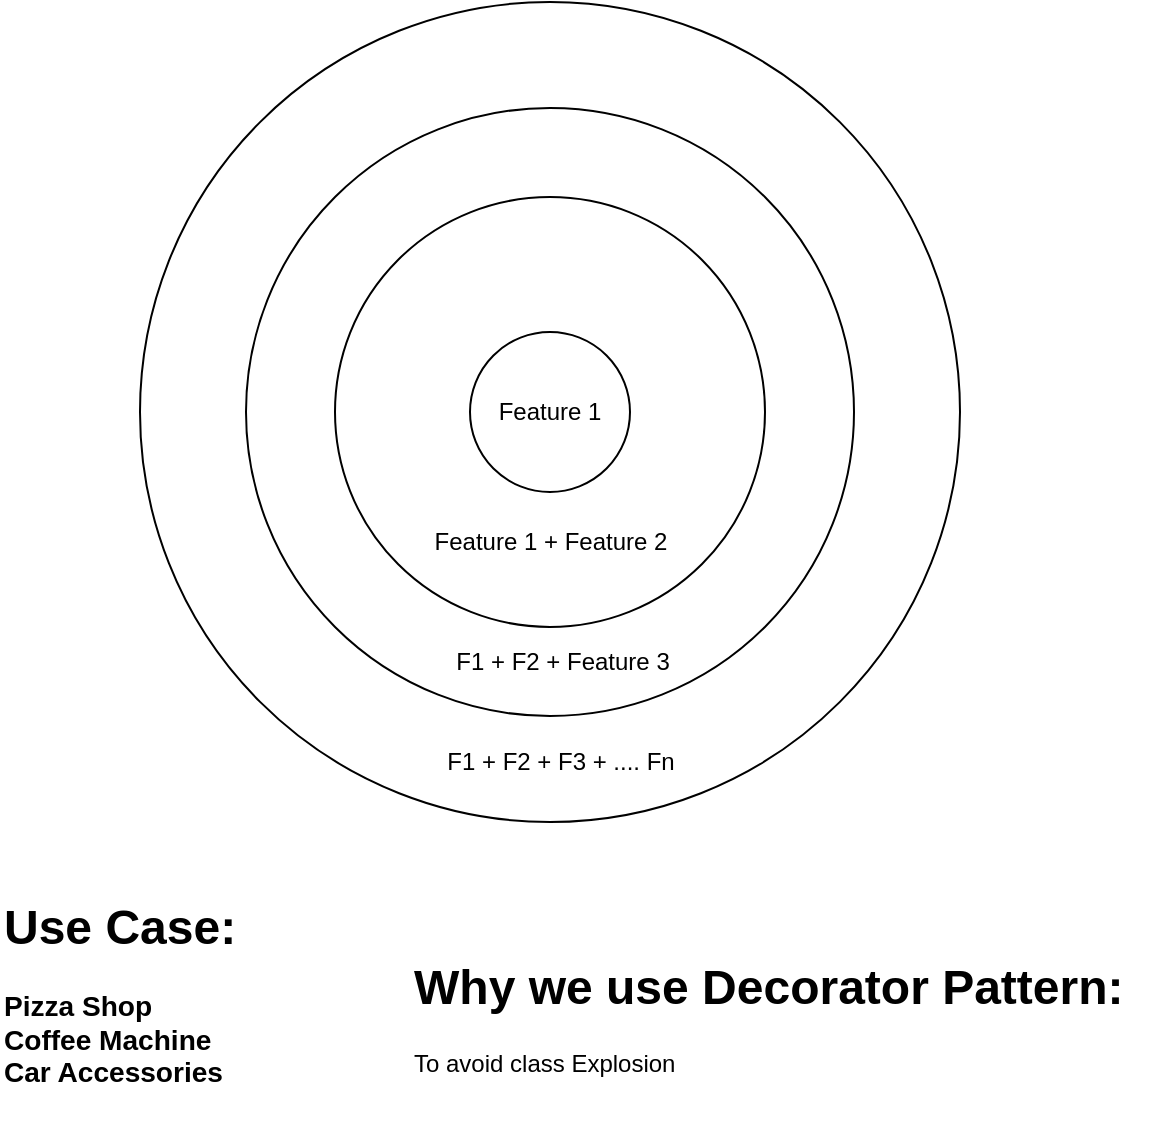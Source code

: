 <mxfile>
    <diagram id="9Eu-9f6B6GI42B0x7wP0" name="Page-1">
        <mxGraphModel dx="522" dy="474" grid="1" gridSize="10" guides="1" tooltips="1" connect="1" arrows="1" fold="1" page="1" pageScale="1" pageWidth="850" pageHeight="1100" math="0" shadow="0">
            <root>
                <mxCell id="0"/>
                <mxCell id="1" parent="0"/>
                <mxCell id="8" value="" style="ellipse;whiteSpace=wrap;html=1;aspect=fixed;" vertex="1" parent="1">
                    <mxGeometry x="220" y="50" width="410" height="410" as="geometry"/>
                </mxCell>
                <mxCell id="6" value="" style="ellipse;whiteSpace=wrap;html=1;aspect=fixed;" vertex="1" parent="1">
                    <mxGeometry x="273" y="103" width="304" height="304" as="geometry"/>
                </mxCell>
                <mxCell id="4" value="" style="ellipse;whiteSpace=wrap;html=1;aspect=fixed;" vertex="1" parent="1">
                    <mxGeometry x="317.5" y="147.5" width="215" height="215" as="geometry"/>
                </mxCell>
                <mxCell id="3" value="Feature 1" style="ellipse;whiteSpace=wrap;html=1;aspect=fixed;" vertex="1" parent="1">
                    <mxGeometry x="385" y="215" width="80" height="80" as="geometry"/>
                </mxCell>
                <mxCell id="5" value="Feature 1 + Feature 2" style="text;html=1;align=center;verticalAlign=middle;resizable=0;points=[];autosize=1;strokeColor=none;fillColor=none;" vertex="1" parent="1">
                    <mxGeometry x="355" y="305" width="140" height="30" as="geometry"/>
                </mxCell>
                <mxCell id="7" value="F1 + F2 + Feature 3" style="text;html=1;align=center;verticalAlign=middle;resizable=0;points=[];autosize=1;strokeColor=none;fillColor=none;" vertex="1" parent="1">
                    <mxGeometry x="366" y="365" width="130" height="30" as="geometry"/>
                </mxCell>
                <mxCell id="9" value="F1 + F2 + F3 + .... Fn" style="text;html=1;align=center;verticalAlign=middle;resizable=0;points=[];autosize=1;strokeColor=none;fillColor=none;" vertex="1" parent="1">
                    <mxGeometry x="360" y="415" width="140" height="30" as="geometry"/>
                </mxCell>
                <mxCell id="10" value="&lt;h1&gt;Use Case:&lt;/h1&gt;&lt;h3&gt;Pizza Shop&lt;br&gt;Coffee Machine&lt;br&gt;Car Accessories&lt;/h3&gt;" style="text;html=1;align=left;verticalAlign=middle;resizable=0;points=[];autosize=1;strokeColor=none;fillColor=none;" vertex="1" parent="1">
                    <mxGeometry x="150" y="475" width="140" height="140" as="geometry"/>
                </mxCell>
                <mxCell id="11" value="&lt;h1&gt;&lt;span style=&quot;background-color: initial;&quot;&gt;Why we use Decorator Pattern:&lt;/span&gt;&lt;/h1&gt;&lt;div&gt;&lt;span style=&quot;background-color: initial;&quot;&gt;To avoid class Explosion&lt;/span&gt;&lt;/div&gt;" style="text;html=1;align=left;verticalAlign=middle;resizable=0;points=[];autosize=1;strokeColor=none;fillColor=none;" vertex="1" parent="1">
                    <mxGeometry x="355" y="505" width="380" height="90" as="geometry"/>
                </mxCell>
            </root>
        </mxGraphModel>
    </diagram>
</mxfile>